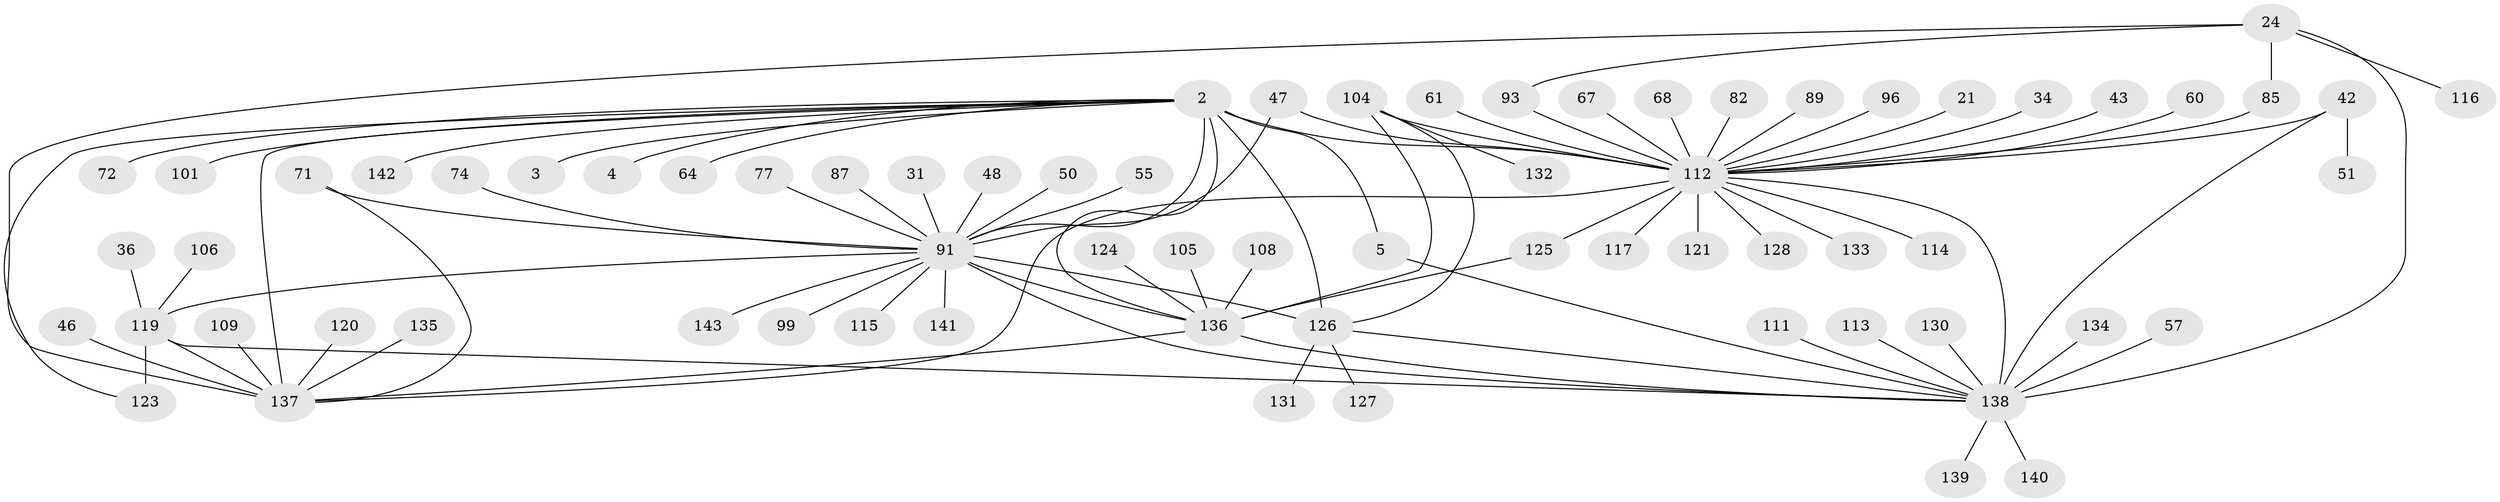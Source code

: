 // original degree distribution, {2: 0.18181818181818182, 26: 0.006993006993006993, 1: 0.4825174825174825, 9: 0.02097902097902098, 16: 0.006993006993006993, 13: 0.006993006993006993, 3: 0.13986013986013987, 5: 0.027972027972027972, 6: 0.013986013986013986, 7: 0.02097902097902098, 11: 0.013986013986013986, 4: 0.055944055944055944, 8: 0.013986013986013986, 12: 0.006993006993006993}
// Generated by graph-tools (version 1.1) at 2025/46/03/09/25 04:46:46]
// undirected, 71 vertices, 90 edges
graph export_dot {
graph [start="1"]
  node [color=gray90,style=filled];
  2;
  3 [super="+1"];
  4;
  5;
  21;
  24;
  31;
  34;
  36;
  42 [super="+22"];
  43;
  46;
  47;
  48;
  50;
  51;
  55;
  57 [super="+29"];
  60;
  61;
  64;
  67;
  68;
  71 [super="+63"];
  72;
  74;
  77;
  82;
  85 [super="+83"];
  87;
  89;
  91 [super="+7+20+75"];
  93;
  96;
  99;
  101;
  104 [super="+80+100"];
  105;
  106;
  108;
  109;
  111;
  112 [super="+58+81+39+86"];
  113 [super="+62"];
  114;
  115;
  116;
  117;
  119 [super="+44+12+70"];
  120;
  121;
  123 [super="+54+110+69"];
  124;
  125;
  126 [super="+38"];
  127;
  128;
  130 [super="+107"];
  131;
  132;
  133;
  134;
  135;
  136 [super="+35+40+122+53+102"];
  137 [super="+92+94"];
  138 [super="+129+118+97+17+32"];
  139;
  140;
  141;
  142 [super="+66"];
  143 [super="+98"];
  2 -- 4;
  2 -- 5;
  2 -- 64;
  2 -- 72;
  2 -- 91 [weight=5];
  2 -- 101;
  2 -- 126;
  2 -- 136 [weight=2];
  2 -- 123;
  2 -- 112 [weight=6];
  2 -- 137 [weight=2];
  2 -- 3;
  2 -- 142;
  5 -- 138;
  21 -- 112;
  24 -- 85 [weight=2];
  24 -- 93;
  24 -- 116;
  24 -- 137 [weight=2];
  24 -- 138 [weight=2];
  31 -- 91;
  34 -- 112;
  36 -- 119;
  42 -- 51;
  42 -- 112;
  42 -- 138 [weight=2];
  43 -- 112;
  46 -- 137;
  47 -- 91;
  47 -- 112;
  48 -- 91;
  50 -- 91;
  55 -- 91;
  57 -- 138 [weight=3];
  60 -- 112;
  61 -- 112;
  67 -- 112;
  68 -- 112;
  71 -- 137;
  71 -- 91;
  74 -- 91;
  77 -- 91;
  82 -- 112;
  85 -- 112;
  87 -- 91;
  89 -- 112;
  91 -- 141;
  91 -- 115;
  91 -- 99;
  91 -- 119 [weight=3];
  91 -- 126 [weight=3];
  91 -- 143;
  91 -- 138 [weight=2];
  91 -- 136 [weight=2];
  93 -- 112;
  96 -- 112;
  104 -- 136 [weight=3];
  104 -- 112;
  104 -- 132;
  104 -- 126;
  105 -- 136;
  106 -- 119;
  108 -- 136;
  109 -- 137;
  111 -- 138;
  112 -- 133;
  112 -- 117;
  112 -- 137 [weight=2];
  112 -- 125;
  112 -- 138 [weight=4];
  112 -- 128;
  112 -- 114;
  112 -- 121;
  113 -- 138;
  119 -- 123 [weight=2];
  119 -- 137 [weight=2];
  119 -- 138;
  120 -- 137;
  124 -- 136;
  125 -- 136;
  126 -- 131;
  126 -- 127;
  126 -- 138 [weight=2];
  130 -- 138;
  134 -- 138;
  135 -- 137;
  136 -- 137;
  136 -- 138 [weight=2];
  138 -- 140;
  138 -- 139;
}
